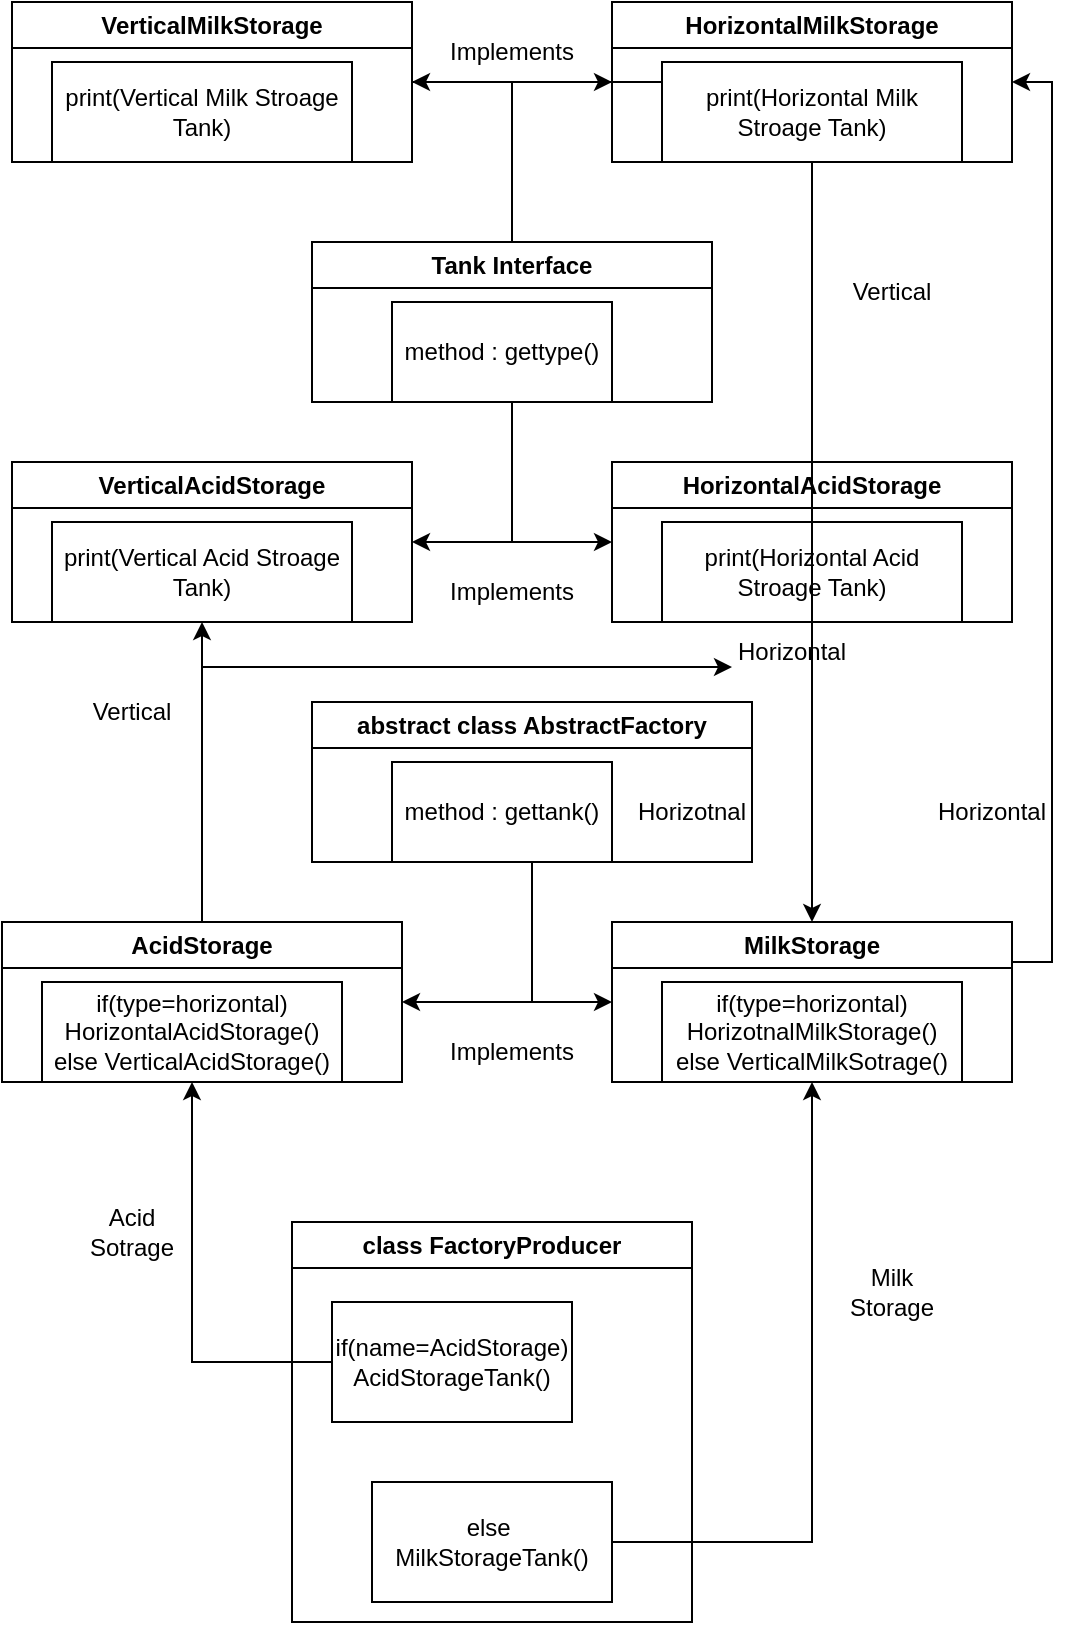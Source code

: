 <mxfile version="20.8.16" type="device"><diagram id="C5RBs43oDa-KdzZeNtuy" name="Page-1"><mxGraphModel dx="1290" dy="621" grid="1" gridSize="10" guides="1" tooltips="1" connect="1" arrows="1" fold="1" page="1" pageScale="1" pageWidth="827" pageHeight="1169" math="0" shadow="0"><root><mxCell id="WIyWlLk6GJQsqaUBKTNV-0"/><mxCell id="WIyWlLk6GJQsqaUBKTNV-1" parent="WIyWlLk6GJQsqaUBKTNV-0"/><mxCell id="H3kEs2vgYlEvbbQwMbFY-4" style="edgeStyle=orthogonalEdgeStyle;rounded=0;orthogonalLoop=1;jettySize=auto;html=1;exitX=0.5;exitY=1;exitDx=0;exitDy=0;entryX=0;entryY=0.5;entryDx=0;entryDy=0;" edge="1" parent="WIyWlLk6GJQsqaUBKTNV-1" source="H3kEs2vgYlEvbbQwMbFY-0" target="H3kEs2vgYlEvbbQwMbFY-2"><mxGeometry relative="1" as="geometry"/></mxCell><mxCell id="H3kEs2vgYlEvbbQwMbFY-5" style="edgeStyle=orthogonalEdgeStyle;rounded=0;orthogonalLoop=1;jettySize=auto;html=1;exitX=0.5;exitY=1;exitDx=0;exitDy=0;entryX=1;entryY=0.5;entryDx=0;entryDy=0;" edge="1" parent="WIyWlLk6GJQsqaUBKTNV-1" source="H3kEs2vgYlEvbbQwMbFY-0" target="H3kEs2vgYlEvbbQwMbFY-1"><mxGeometry relative="1" as="geometry"/></mxCell><mxCell id="H3kEs2vgYlEvbbQwMbFY-15" style="edgeStyle=orthogonalEdgeStyle;rounded=0;orthogonalLoop=1;jettySize=auto;html=1;exitX=0.5;exitY=0;exitDx=0;exitDy=0;entryX=1;entryY=0.5;entryDx=0;entryDy=0;" edge="1" parent="WIyWlLk6GJQsqaUBKTNV-1" source="H3kEs2vgYlEvbbQwMbFY-0" target="H3kEs2vgYlEvbbQwMbFY-10"><mxGeometry relative="1" as="geometry"/></mxCell><mxCell id="H3kEs2vgYlEvbbQwMbFY-16" style="edgeStyle=orthogonalEdgeStyle;rounded=0;orthogonalLoop=1;jettySize=auto;html=1;exitX=0.5;exitY=0;exitDx=0;exitDy=0;entryX=0;entryY=0.5;entryDx=0;entryDy=0;" edge="1" parent="WIyWlLk6GJQsqaUBKTNV-1" source="H3kEs2vgYlEvbbQwMbFY-0" target="H3kEs2vgYlEvbbQwMbFY-12"><mxGeometry relative="1" as="geometry"/></mxCell><mxCell id="H3kEs2vgYlEvbbQwMbFY-0" value="Tank Interface" style="swimlane;whiteSpace=wrap;html=1;startSize=23;" vertex="1" parent="WIyWlLk6GJQsqaUBKTNV-1"><mxGeometry x="340" y="250" width="200" height="80" as="geometry"/></mxCell><mxCell id="H3kEs2vgYlEvbbQwMbFY-7" value="method : gettype()" style="rounded=0;whiteSpace=wrap;html=1;" vertex="1" parent="H3kEs2vgYlEvbbQwMbFY-0"><mxGeometry x="40" y="30" width="110" height="50" as="geometry"/></mxCell><mxCell id="H3kEs2vgYlEvbbQwMbFY-1" value="VerticalAcidStorage" style="swimlane;whiteSpace=wrap;html=1;" vertex="1" parent="WIyWlLk6GJQsqaUBKTNV-1"><mxGeometry x="190" y="360" width="200" height="80" as="geometry"/></mxCell><mxCell id="H3kEs2vgYlEvbbQwMbFY-8" value="print(Vertical Acid Stroage Tank)" style="rounded=0;whiteSpace=wrap;html=1;" vertex="1" parent="H3kEs2vgYlEvbbQwMbFY-1"><mxGeometry x="20" y="30" width="150" height="50" as="geometry"/></mxCell><mxCell id="H3kEs2vgYlEvbbQwMbFY-40" style="edgeStyle=orthogonalEdgeStyle;rounded=0;orthogonalLoop=1;jettySize=auto;html=1;exitX=0.5;exitY=1;exitDx=0;exitDy=0;" edge="1" parent="H3kEs2vgYlEvbbQwMbFY-1" source="H3kEs2vgYlEvbbQwMbFY-8" target="H3kEs2vgYlEvbbQwMbFY-8"><mxGeometry relative="1" as="geometry"/></mxCell><mxCell id="H3kEs2vgYlEvbbQwMbFY-2" value="HorizontalAcidStorage" style="swimlane;whiteSpace=wrap;html=1;" vertex="1" parent="WIyWlLk6GJQsqaUBKTNV-1"><mxGeometry x="490" y="360" width="200" height="80" as="geometry"/></mxCell><mxCell id="H3kEs2vgYlEvbbQwMbFY-9" value="print(Horizontal Acid Stroage Tank)" style="rounded=0;whiteSpace=wrap;html=1;" vertex="1" parent="H3kEs2vgYlEvbbQwMbFY-2"><mxGeometry x="25" y="30" width="150" height="50" as="geometry"/></mxCell><mxCell id="H3kEs2vgYlEvbbQwMbFY-6" value="Implements&lt;br&gt;" style="text;html=1;strokeColor=none;fillColor=none;align=center;verticalAlign=middle;whiteSpace=wrap;rounded=0;" vertex="1" parent="WIyWlLk6GJQsqaUBKTNV-1"><mxGeometry x="410" y="410" width="60" height="30" as="geometry"/></mxCell><mxCell id="H3kEs2vgYlEvbbQwMbFY-57" style="edgeStyle=orthogonalEdgeStyle;rounded=0;orthogonalLoop=1;jettySize=auto;html=1;" edge="1" parent="WIyWlLk6GJQsqaUBKTNV-1" source="H3kEs2vgYlEvbbQwMbFY-10" target="H3kEs2vgYlEvbbQwMbFY-23"><mxGeometry relative="1" as="geometry"/></mxCell><mxCell id="H3kEs2vgYlEvbbQwMbFY-10" value="VerticalMilkStorage" style="swimlane;whiteSpace=wrap;html=1;" vertex="1" parent="WIyWlLk6GJQsqaUBKTNV-1"><mxGeometry x="190" y="130" width="200" height="80" as="geometry"/></mxCell><mxCell id="H3kEs2vgYlEvbbQwMbFY-11" value="print(Vertical Milk Stroage Tank)" style="rounded=0;whiteSpace=wrap;html=1;" vertex="1" parent="H3kEs2vgYlEvbbQwMbFY-10"><mxGeometry x="20" y="30" width="150" height="50" as="geometry"/></mxCell><mxCell id="H3kEs2vgYlEvbbQwMbFY-12" value="HorizontalMilkStorage" style="swimlane;whiteSpace=wrap;html=1;" vertex="1" parent="WIyWlLk6GJQsqaUBKTNV-1"><mxGeometry x="490" y="130" width="200" height="80" as="geometry"/></mxCell><mxCell id="H3kEs2vgYlEvbbQwMbFY-13" value="print(Horizontal Milk Stroage Tank)" style="rounded=0;whiteSpace=wrap;html=1;" vertex="1" parent="H3kEs2vgYlEvbbQwMbFY-12"><mxGeometry x="25" y="30" width="150" height="50" as="geometry"/></mxCell><mxCell id="H3kEs2vgYlEvbbQwMbFY-14" value="Implements&lt;br&gt;" style="text;html=1;strokeColor=none;fillColor=none;align=center;verticalAlign=middle;whiteSpace=wrap;rounded=0;" vertex="1" parent="WIyWlLk6GJQsqaUBKTNV-1"><mxGeometry x="410" y="140" width="60" height="30" as="geometry"/></mxCell><mxCell id="H3kEs2vgYlEvbbQwMbFY-17" style="edgeStyle=orthogonalEdgeStyle;rounded=0;orthogonalLoop=1;jettySize=auto;html=1;exitX=0.5;exitY=1;exitDx=0;exitDy=0;entryX=0;entryY=0.5;entryDx=0;entryDy=0;" edge="1" parent="WIyWlLk6GJQsqaUBKTNV-1" source="H3kEs2vgYlEvbbQwMbFY-19" target="H3kEs2vgYlEvbbQwMbFY-23"><mxGeometry relative="1" as="geometry"/></mxCell><mxCell id="H3kEs2vgYlEvbbQwMbFY-18" style="edgeStyle=orthogonalEdgeStyle;rounded=0;orthogonalLoop=1;jettySize=auto;html=1;exitX=0.5;exitY=1;exitDx=0;exitDy=0;entryX=1;entryY=0.5;entryDx=0;entryDy=0;" edge="1" parent="WIyWlLk6GJQsqaUBKTNV-1" source="H3kEs2vgYlEvbbQwMbFY-19" target="H3kEs2vgYlEvbbQwMbFY-21"><mxGeometry relative="1" as="geometry"/></mxCell><mxCell id="H3kEs2vgYlEvbbQwMbFY-19" value="abstract class AbstractFactory" style="swimlane;whiteSpace=wrap;html=1;startSize=23;" vertex="1" parent="WIyWlLk6GJQsqaUBKTNV-1"><mxGeometry x="340" y="480" width="220" height="80" as="geometry"/></mxCell><mxCell id="H3kEs2vgYlEvbbQwMbFY-20" value="method : gettank()" style="rounded=0;whiteSpace=wrap;html=1;" vertex="1" parent="H3kEs2vgYlEvbbQwMbFY-19"><mxGeometry x="40" y="30" width="110" height="50" as="geometry"/></mxCell><mxCell id="H3kEs2vgYlEvbbQwMbFY-51" value="Horizotnal" style="text;html=1;strokeColor=none;fillColor=none;align=center;verticalAlign=middle;whiteSpace=wrap;rounded=0;" vertex="1" parent="H3kEs2vgYlEvbbQwMbFY-19"><mxGeometry x="160" y="40" width="60" height="30" as="geometry"/></mxCell><mxCell id="H3kEs2vgYlEvbbQwMbFY-43" style="edgeStyle=orthogonalEdgeStyle;rounded=0;orthogonalLoop=1;jettySize=auto;html=1;exitX=0.5;exitY=0;exitDx=0;exitDy=0;entryX=0.5;entryY=1;entryDx=0;entryDy=0;" edge="1" parent="WIyWlLk6GJQsqaUBKTNV-1" source="H3kEs2vgYlEvbbQwMbFY-21" target="H3kEs2vgYlEvbbQwMbFY-8"><mxGeometry relative="1" as="geometry"/></mxCell><mxCell id="H3kEs2vgYlEvbbQwMbFY-44" style="edgeStyle=orthogonalEdgeStyle;rounded=0;orthogonalLoop=1;jettySize=auto;html=1;exitX=0.5;exitY=0;exitDx=0;exitDy=0;entryX=0;entryY=0.75;entryDx=0;entryDy=0;" edge="1" parent="WIyWlLk6GJQsqaUBKTNV-1" source="H3kEs2vgYlEvbbQwMbFY-21" target="H3kEs2vgYlEvbbQwMbFY-45"><mxGeometry relative="1" as="geometry"/></mxCell><mxCell id="H3kEs2vgYlEvbbQwMbFY-21" value="AcidStorage" style="swimlane;whiteSpace=wrap;html=1;" vertex="1" parent="WIyWlLk6GJQsqaUBKTNV-1"><mxGeometry x="185" y="590" width="200" height="80" as="geometry"/></mxCell><mxCell id="H3kEs2vgYlEvbbQwMbFY-22" value="if(type=horizontal)&lt;br&gt;HorizontalAcidStorage()&lt;br&gt;else VerticalAcidStorage()" style="rounded=0;whiteSpace=wrap;html=1;" vertex="1" parent="H3kEs2vgYlEvbbQwMbFY-21"><mxGeometry x="20" y="30" width="150" height="50" as="geometry"/></mxCell><mxCell id="H3kEs2vgYlEvbbQwMbFY-52" style="edgeStyle=orthogonalEdgeStyle;rounded=0;orthogonalLoop=1;jettySize=auto;html=1;exitX=1;exitY=0.25;exitDx=0;exitDy=0;entryX=1;entryY=0.5;entryDx=0;entryDy=0;" edge="1" parent="WIyWlLk6GJQsqaUBKTNV-1" source="H3kEs2vgYlEvbbQwMbFY-23" target="H3kEs2vgYlEvbbQwMbFY-12"><mxGeometry relative="1" as="geometry"><mxPoint x="760" y="160" as="targetPoint"/></mxGeometry></mxCell><mxCell id="H3kEs2vgYlEvbbQwMbFY-23" value="MilkStorage" style="swimlane;whiteSpace=wrap;html=1;" vertex="1" parent="WIyWlLk6GJQsqaUBKTNV-1"><mxGeometry x="490" y="590" width="200" height="80" as="geometry"/></mxCell><mxCell id="H3kEs2vgYlEvbbQwMbFY-24" value="if(type=horizontal)&lt;br&gt;HorizotnalMilkStorage()&lt;br&gt;else VerticalMilkSotrage()" style="rounded=0;whiteSpace=wrap;html=1;" vertex="1" parent="H3kEs2vgYlEvbbQwMbFY-23"><mxGeometry x="25" y="30" width="150" height="50" as="geometry"/></mxCell><mxCell id="H3kEs2vgYlEvbbQwMbFY-25" value="Implements&lt;br&gt;" style="text;html=1;strokeColor=none;fillColor=none;align=center;verticalAlign=middle;whiteSpace=wrap;rounded=0;" vertex="1" parent="WIyWlLk6GJQsqaUBKTNV-1"><mxGeometry x="410" y="640" width="60" height="30" as="geometry"/></mxCell><mxCell id="H3kEs2vgYlEvbbQwMbFY-26" value="class FactoryProducer" style="swimlane;whiteSpace=wrap;html=1;" vertex="1" parent="WIyWlLk6GJQsqaUBKTNV-1"><mxGeometry x="330" y="740" width="200" height="200" as="geometry"/></mxCell><mxCell id="H3kEs2vgYlEvbbQwMbFY-27" value="if(name=AcidStorage)&lt;br&gt;AcidStorageTank()" style="rounded=0;whiteSpace=wrap;html=1;" vertex="1" parent="H3kEs2vgYlEvbbQwMbFY-26"><mxGeometry x="20" y="40" width="120" height="60" as="geometry"/></mxCell><mxCell id="H3kEs2vgYlEvbbQwMbFY-28" value="else&amp;nbsp;&lt;br&gt;MilkStorageTank()" style="rounded=0;whiteSpace=wrap;html=1;" vertex="1" parent="H3kEs2vgYlEvbbQwMbFY-26"><mxGeometry x="40" y="130" width="120" height="60" as="geometry"/></mxCell><mxCell id="H3kEs2vgYlEvbbQwMbFY-29" style="edgeStyle=orthogonalEdgeStyle;rounded=0;orthogonalLoop=1;jettySize=auto;html=1;exitX=0;exitY=0.5;exitDx=0;exitDy=0;" edge="1" parent="WIyWlLk6GJQsqaUBKTNV-1" source="H3kEs2vgYlEvbbQwMbFY-27" target="H3kEs2vgYlEvbbQwMbFY-22"><mxGeometry relative="1" as="geometry"/></mxCell><mxCell id="H3kEs2vgYlEvbbQwMbFY-30" style="edgeStyle=orthogonalEdgeStyle;rounded=0;orthogonalLoop=1;jettySize=auto;html=1;exitX=1;exitY=0.5;exitDx=0;exitDy=0;" edge="1" parent="WIyWlLk6GJQsqaUBKTNV-1" source="H3kEs2vgYlEvbbQwMbFY-28" target="H3kEs2vgYlEvbbQwMbFY-24"><mxGeometry relative="1" as="geometry"/></mxCell><mxCell id="H3kEs2vgYlEvbbQwMbFY-33" value="Acid Sotrage" style="text;html=1;strokeColor=none;fillColor=none;align=center;verticalAlign=middle;whiteSpace=wrap;rounded=0;" vertex="1" parent="WIyWlLk6GJQsqaUBKTNV-1"><mxGeometry x="220" y="730" width="60" height="30" as="geometry"/></mxCell><mxCell id="H3kEs2vgYlEvbbQwMbFY-34" value="Milk Storage" style="text;html=1;strokeColor=none;fillColor=none;align=center;verticalAlign=middle;whiteSpace=wrap;rounded=0;" vertex="1" parent="WIyWlLk6GJQsqaUBKTNV-1"><mxGeometry x="600" y="760" width="60" height="30" as="geometry"/></mxCell><mxCell id="H3kEs2vgYlEvbbQwMbFY-42" value="Vertical" style="text;html=1;strokeColor=none;fillColor=none;align=center;verticalAlign=middle;whiteSpace=wrap;rounded=0;" vertex="1" parent="WIyWlLk6GJQsqaUBKTNV-1"><mxGeometry x="220" y="470" width="60" height="30" as="geometry"/></mxCell><mxCell id="H3kEs2vgYlEvbbQwMbFY-45" value="Horizontal" style="text;html=1;strokeColor=none;fillColor=none;align=center;verticalAlign=middle;whiteSpace=wrap;rounded=0;" vertex="1" parent="WIyWlLk6GJQsqaUBKTNV-1"><mxGeometry x="550" y="440" width="60" height="30" as="geometry"/></mxCell><mxCell id="H3kEs2vgYlEvbbQwMbFY-48" value="Horizontal" style="text;html=1;strokeColor=none;fillColor=none;align=center;verticalAlign=middle;whiteSpace=wrap;rounded=0;" vertex="1" parent="WIyWlLk6GJQsqaUBKTNV-1"><mxGeometry x="650" y="520" width="60" height="30" as="geometry"/></mxCell><mxCell id="H3kEs2vgYlEvbbQwMbFY-58" value="Vertical" style="text;html=1;strokeColor=none;fillColor=none;align=center;verticalAlign=middle;whiteSpace=wrap;rounded=0;" vertex="1" parent="WIyWlLk6GJQsqaUBKTNV-1"><mxGeometry x="600" y="260" width="60" height="30" as="geometry"/></mxCell></root></mxGraphModel></diagram></mxfile>